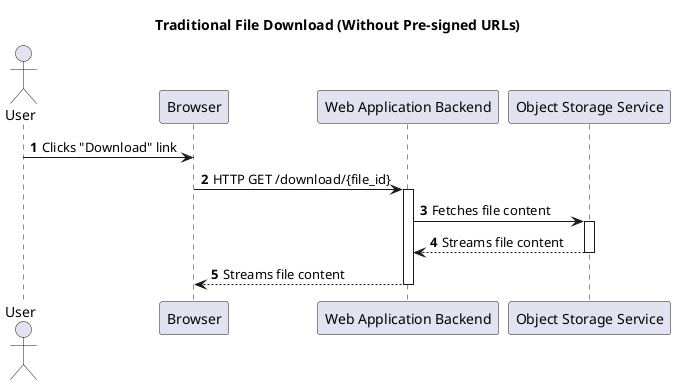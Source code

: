 @startuml
title Traditional File Download (Without Pre-signed URLs)

actor "User" as user
participant "Browser" as browser
participant "Web Application Backend" as server
participant "Object Storage Service" as s3

autonumber

user -> browser : Clicks "Download" link
browser -> server : HTTP GET /download/{file_id}
activate server
server -> s3 : Fetches file content
activate s3
s3 --> server : Streams file content
deactivate s3
server --> browser : Streams file content
deactivate server
@enduml
